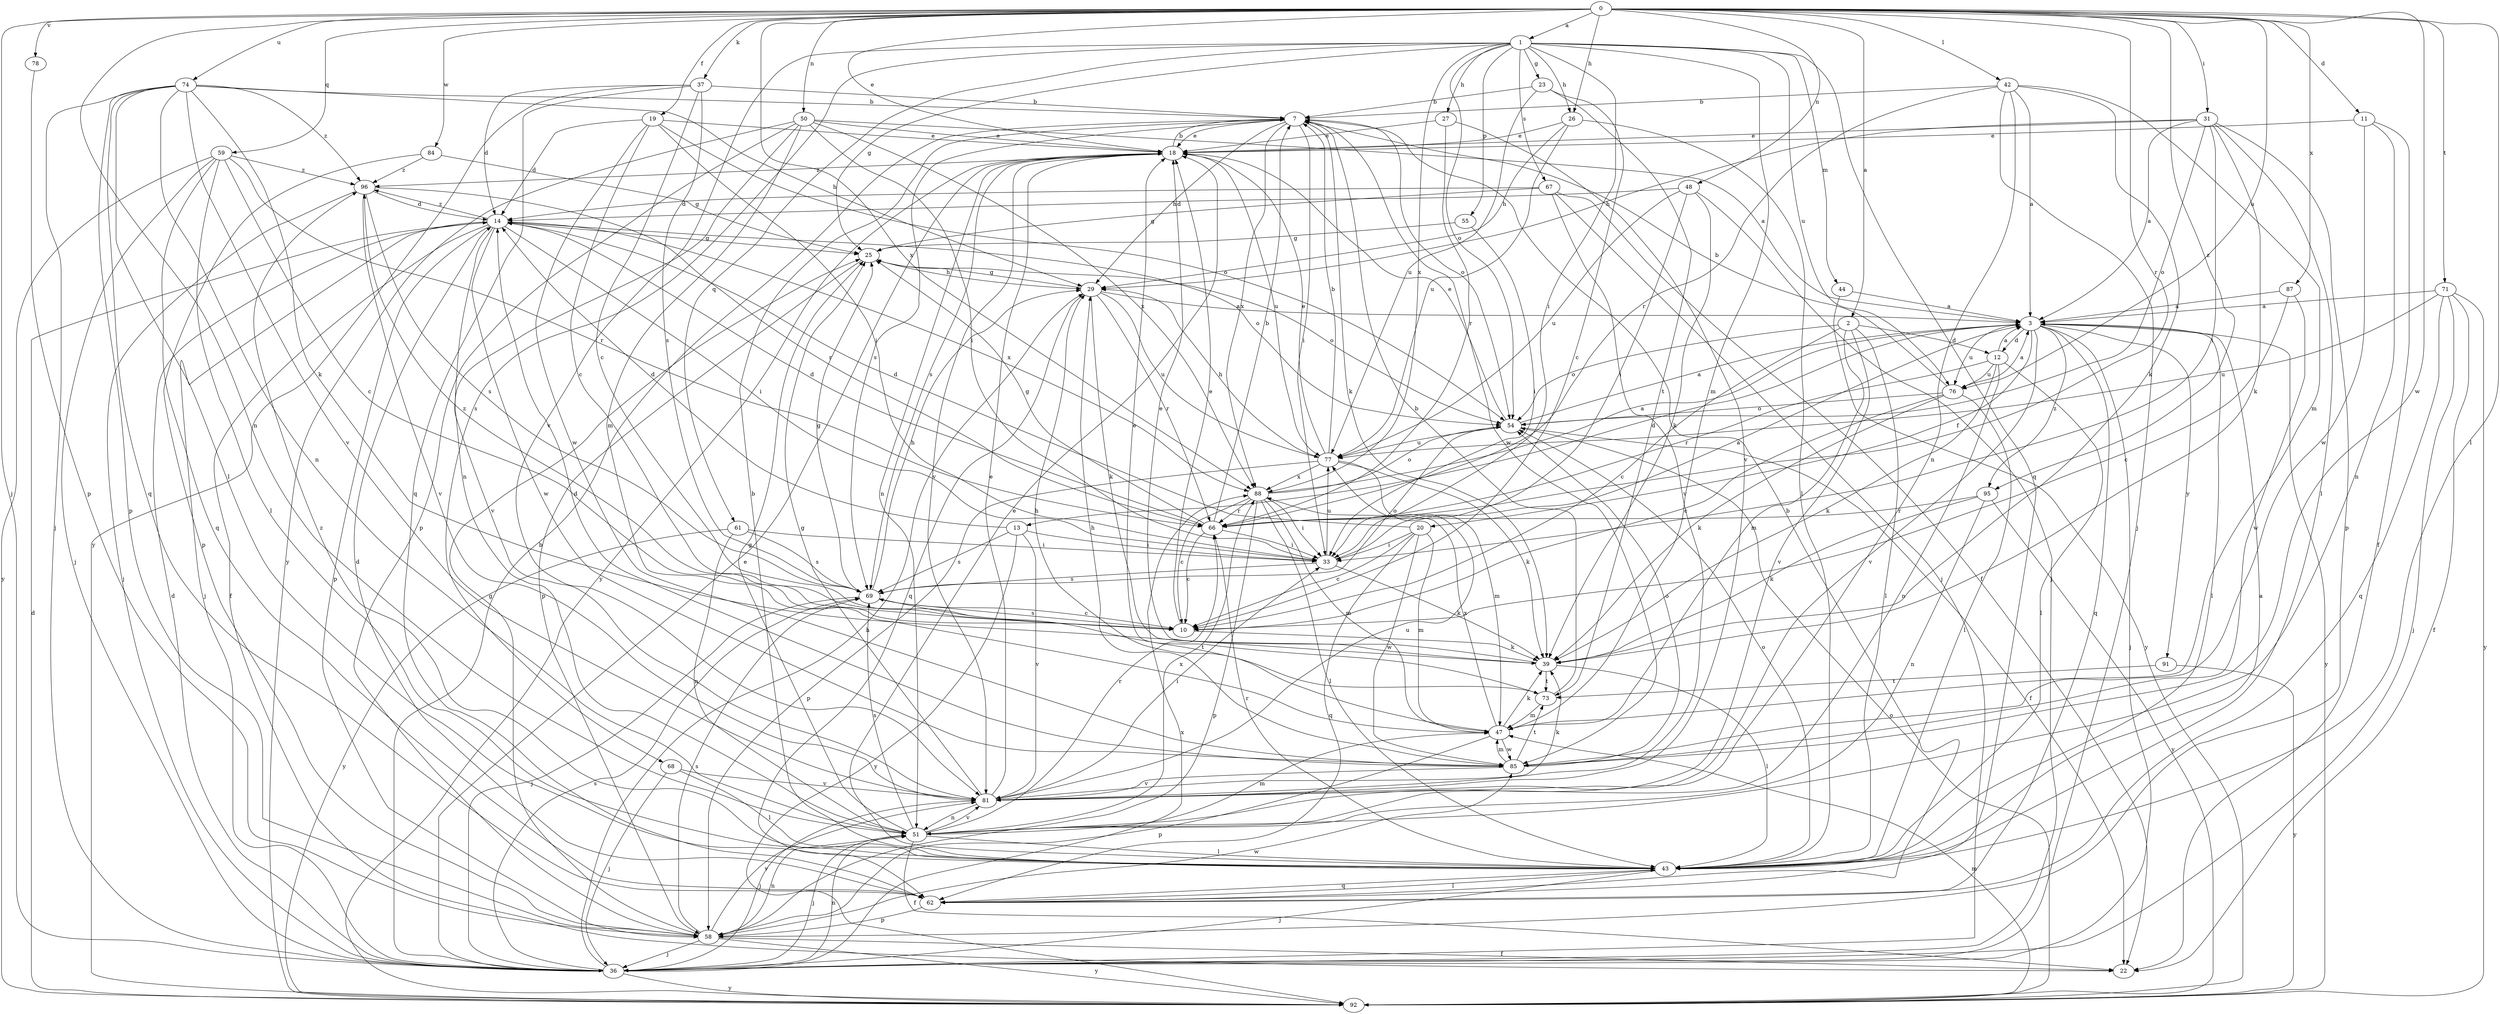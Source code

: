 strict digraph  {
0;
1;
2;
3;
7;
10;
11;
12;
13;
14;
18;
19;
20;
22;
23;
25;
26;
27;
29;
31;
33;
36;
37;
39;
42;
43;
44;
47;
48;
50;
51;
54;
55;
58;
59;
61;
62;
66;
67;
68;
69;
71;
73;
74;
76;
77;
78;
81;
84;
85;
87;
88;
91;
92;
95;
96;
0 -> 1  [label=a];
0 -> 2  [label=a];
0 -> 11  [label=d];
0 -> 18  [label=e];
0 -> 19  [label=f];
0 -> 26  [label=h];
0 -> 31  [label=i];
0 -> 36  [label=j];
0 -> 37  [label=k];
0 -> 42  [label=l];
0 -> 43  [label=l];
0 -> 48  [label=n];
0 -> 50  [label=n];
0 -> 51  [label=n];
0 -> 59  [label=q];
0 -> 66  [label=r];
0 -> 71  [label=t];
0 -> 74  [label=u];
0 -> 76  [label=u];
0 -> 78  [label=v];
0 -> 84  [label=w];
0 -> 85  [label=w];
0 -> 87  [label=x];
0 -> 88  [label=x];
0 -> 95  [label=z];
1 -> 23  [label=g];
1 -> 25  [label=g];
1 -> 26  [label=h];
1 -> 27  [label=h];
1 -> 33  [label=i];
1 -> 44  [label=m];
1 -> 47  [label=m];
1 -> 54  [label=o];
1 -> 55  [label=p];
1 -> 61  [label=q];
1 -> 62  [label=q];
1 -> 67  [label=s];
1 -> 68  [label=s];
1 -> 76  [label=u];
1 -> 81  [label=v];
1 -> 88  [label=x];
2 -> 10  [label=c];
2 -> 12  [label=d];
2 -> 43  [label=l];
2 -> 47  [label=m];
2 -> 54  [label=o];
2 -> 81  [label=v];
3 -> 12  [label=d];
3 -> 13  [label=d];
3 -> 20  [label=f];
3 -> 36  [label=j];
3 -> 43  [label=l];
3 -> 62  [label=q];
3 -> 76  [label=u];
3 -> 81  [label=v];
3 -> 91  [label=y];
3 -> 92  [label=y];
3 -> 95  [label=z];
7 -> 18  [label=e];
7 -> 29  [label=h];
7 -> 33  [label=i];
7 -> 39  [label=k];
7 -> 54  [label=o];
7 -> 69  [label=s];
7 -> 85  [label=w];
7 -> 88  [label=x];
10 -> 18  [label=e];
10 -> 39  [label=k];
10 -> 69  [label=s];
10 -> 96  [label=z];
11 -> 18  [label=e];
11 -> 22  [label=f];
11 -> 51  [label=n];
11 -> 85  [label=w];
12 -> 3  [label=a];
12 -> 39  [label=k];
12 -> 43  [label=l];
12 -> 51  [label=n];
12 -> 66  [label=r];
12 -> 76  [label=u];
13 -> 14  [label=d];
13 -> 33  [label=i];
13 -> 69  [label=s];
13 -> 81  [label=v];
13 -> 92  [label=y];
14 -> 22  [label=f];
14 -> 25  [label=g];
14 -> 33  [label=i];
14 -> 36  [label=j];
14 -> 54  [label=o];
14 -> 58  [label=p];
14 -> 81  [label=v];
14 -> 85  [label=w];
14 -> 88  [label=x];
14 -> 96  [label=z];
18 -> 7  [label=b];
18 -> 51  [label=n];
18 -> 69  [label=s];
18 -> 77  [label=u];
18 -> 81  [label=v];
18 -> 92  [label=y];
18 -> 96  [label=z];
19 -> 10  [label=c];
19 -> 14  [label=d];
19 -> 18  [label=e];
19 -> 33  [label=i];
19 -> 54  [label=o];
19 -> 85  [label=w];
20 -> 10  [label=c];
20 -> 14  [label=d];
20 -> 33  [label=i];
20 -> 47  [label=m];
20 -> 62  [label=q];
20 -> 85  [label=w];
23 -> 7  [label=b];
23 -> 10  [label=c];
23 -> 73  [label=t];
23 -> 77  [label=u];
25 -> 29  [label=h];
25 -> 54  [label=o];
25 -> 58  [label=p];
26 -> 18  [label=e];
26 -> 29  [label=h];
26 -> 43  [label=l];
26 -> 77  [label=u];
27 -> 18  [label=e];
27 -> 66  [label=r];
27 -> 81  [label=v];
29 -> 3  [label=a];
29 -> 25  [label=g];
29 -> 39  [label=k];
29 -> 62  [label=q];
29 -> 66  [label=r];
29 -> 77  [label=u];
31 -> 3  [label=a];
31 -> 18  [label=e];
31 -> 29  [label=h];
31 -> 33  [label=i];
31 -> 39  [label=k];
31 -> 43  [label=l];
31 -> 54  [label=o];
31 -> 58  [label=p];
33 -> 3  [label=a];
33 -> 39  [label=k];
33 -> 69  [label=s];
33 -> 77  [label=u];
36 -> 7  [label=b];
36 -> 14  [label=d];
36 -> 18  [label=e];
36 -> 29  [label=h];
36 -> 51  [label=n];
36 -> 69  [label=s];
36 -> 88  [label=x];
36 -> 92  [label=y];
37 -> 7  [label=b];
37 -> 10  [label=c];
37 -> 14  [label=d];
37 -> 62  [label=q];
37 -> 69  [label=s];
37 -> 92  [label=y];
39 -> 18  [label=e];
39 -> 43  [label=l];
39 -> 73  [label=t];
42 -> 3  [label=a];
42 -> 7  [label=b];
42 -> 36  [label=j];
42 -> 39  [label=k];
42 -> 47  [label=m];
42 -> 51  [label=n];
42 -> 66  [label=r];
43 -> 3  [label=a];
43 -> 7  [label=b];
43 -> 18  [label=e];
43 -> 36  [label=j];
43 -> 54  [label=o];
43 -> 62  [label=q];
43 -> 66  [label=r];
43 -> 96  [label=z];
44 -> 3  [label=a];
44 -> 92  [label=y];
47 -> 29  [label=h];
47 -> 39  [label=k];
47 -> 58  [label=p];
47 -> 85  [label=w];
47 -> 88  [label=x];
48 -> 14  [label=d];
48 -> 33  [label=i];
48 -> 36  [label=j];
48 -> 39  [label=k];
48 -> 77  [label=u];
50 -> 3  [label=a];
50 -> 18  [label=e];
50 -> 33  [label=i];
50 -> 47  [label=m];
50 -> 51  [label=n];
50 -> 58  [label=p];
50 -> 88  [label=x];
50 -> 92  [label=y];
51 -> 22  [label=f];
51 -> 25  [label=g];
51 -> 36  [label=j];
51 -> 43  [label=l];
51 -> 47  [label=m];
51 -> 66  [label=r];
51 -> 69  [label=s];
51 -> 81  [label=v];
51 -> 88  [label=x];
54 -> 3  [label=a];
54 -> 18  [label=e];
54 -> 22  [label=f];
54 -> 77  [label=u];
55 -> 25  [label=g];
55 -> 33  [label=i];
58 -> 22  [label=f];
58 -> 25  [label=g];
58 -> 36  [label=j];
58 -> 51  [label=n];
58 -> 69  [label=s];
58 -> 81  [label=v];
58 -> 85  [label=w];
58 -> 92  [label=y];
59 -> 10  [label=c];
59 -> 36  [label=j];
59 -> 43  [label=l];
59 -> 62  [label=q];
59 -> 66  [label=r];
59 -> 92  [label=y];
59 -> 96  [label=z];
61 -> 33  [label=i];
61 -> 51  [label=n];
61 -> 69  [label=s];
61 -> 92  [label=y];
62 -> 7  [label=b];
62 -> 14  [label=d];
62 -> 43  [label=l];
62 -> 58  [label=p];
66 -> 7  [label=b];
66 -> 10  [label=c];
66 -> 14  [label=d];
66 -> 25  [label=g];
66 -> 33  [label=i];
67 -> 14  [label=d];
67 -> 22  [label=f];
67 -> 25  [label=g];
67 -> 36  [label=j];
67 -> 81  [label=v];
68 -> 36  [label=j];
68 -> 43  [label=l];
68 -> 81  [label=v];
69 -> 10  [label=c];
69 -> 25  [label=g];
69 -> 29  [label=h];
69 -> 36  [label=j];
69 -> 54  [label=o];
69 -> 73  [label=t];
71 -> 3  [label=a];
71 -> 22  [label=f];
71 -> 36  [label=j];
71 -> 62  [label=q];
71 -> 77  [label=u];
71 -> 92  [label=y];
73 -> 7  [label=b];
73 -> 18  [label=e];
73 -> 47  [label=m];
74 -> 7  [label=b];
74 -> 29  [label=h];
74 -> 36  [label=j];
74 -> 39  [label=k];
74 -> 43  [label=l];
74 -> 51  [label=n];
74 -> 58  [label=p];
74 -> 62  [label=q];
74 -> 81  [label=v];
74 -> 96  [label=z];
76 -> 3  [label=a];
76 -> 7  [label=b];
76 -> 10  [label=c];
76 -> 39  [label=k];
76 -> 43  [label=l];
76 -> 54  [label=o];
77 -> 7  [label=b];
77 -> 18  [label=e];
77 -> 29  [label=h];
77 -> 39  [label=k];
77 -> 47  [label=m];
77 -> 58  [label=p];
77 -> 88  [label=x];
78 -> 58  [label=p];
81 -> 18  [label=e];
81 -> 25  [label=g];
81 -> 33  [label=i];
81 -> 36  [label=j];
81 -> 39  [label=k];
81 -> 51  [label=n];
81 -> 77  [label=u];
84 -> 25  [label=g];
84 -> 58  [label=p];
84 -> 96  [label=z];
85 -> 14  [label=d];
85 -> 29  [label=h];
85 -> 47  [label=m];
85 -> 54  [label=o];
85 -> 73  [label=t];
85 -> 81  [label=v];
87 -> 3  [label=a];
87 -> 10  [label=c];
87 -> 85  [label=w];
88 -> 3  [label=a];
88 -> 10  [label=c];
88 -> 33  [label=i];
88 -> 43  [label=l];
88 -> 47  [label=m];
88 -> 54  [label=o];
88 -> 58  [label=p];
88 -> 66  [label=r];
91 -> 73  [label=t];
91 -> 92  [label=y];
92 -> 14  [label=d];
92 -> 47  [label=m];
92 -> 54  [label=o];
95 -> 39  [label=k];
95 -> 51  [label=n];
95 -> 66  [label=r];
95 -> 92  [label=y];
96 -> 14  [label=d];
96 -> 36  [label=j];
96 -> 66  [label=r];
96 -> 69  [label=s];
96 -> 81  [label=v];
}
